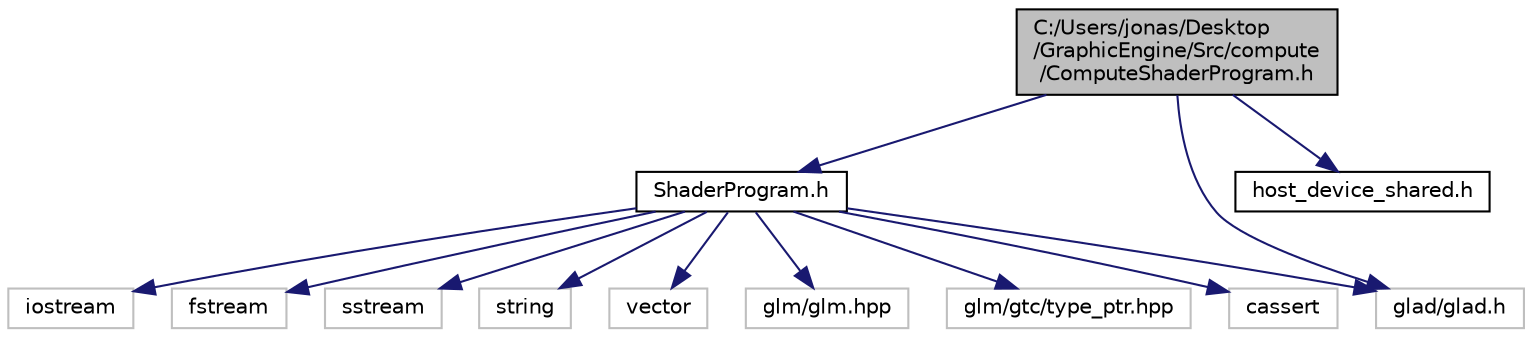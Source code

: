 digraph "C:/Users/jonas/Desktop/GraphicEngine/Src/compute/ComputeShaderProgram.h"
{
 // INTERACTIVE_SVG=YES
 // LATEX_PDF_SIZE
  bgcolor="transparent";
  edge [fontname="Helvetica",fontsize="10",labelfontname="Helvetica",labelfontsize="10"];
  node [fontname="Helvetica",fontsize="10",shape=record];
  Node1 [label="C:/Users/jonas/Desktop\l/GraphicEngine/Src/compute\l/ComputeShaderProgram.h",height=0.2,width=0.4,color="black", fillcolor="grey75", style="filled", fontcolor="black",tooltip=" "];
  Node1 -> Node2 [color="midnightblue",fontsize="10",style="solid"];
  Node2 [label="ShaderProgram.h",height=0.2,width=0.4,color="black",URL="$d0/dbe/_shader_program_8h.html",tooltip=" "];
  Node2 -> Node3 [color="midnightblue",fontsize="10",style="solid"];
  Node3 [label="iostream",height=0.2,width=0.4,color="grey75",tooltip=" "];
  Node2 -> Node4 [color="midnightblue",fontsize="10",style="solid"];
  Node4 [label="fstream",height=0.2,width=0.4,color="grey75",tooltip=" "];
  Node2 -> Node5 [color="midnightblue",fontsize="10",style="solid"];
  Node5 [label="sstream",height=0.2,width=0.4,color="grey75",tooltip=" "];
  Node2 -> Node6 [color="midnightblue",fontsize="10",style="solid"];
  Node6 [label="string",height=0.2,width=0.4,color="grey75",tooltip=" "];
  Node2 -> Node7 [color="midnightblue",fontsize="10",style="solid"];
  Node7 [label="vector",height=0.2,width=0.4,color="grey75",tooltip=" "];
  Node2 -> Node8 [color="midnightblue",fontsize="10",style="solid"];
  Node8 [label="glad/glad.h",height=0.2,width=0.4,color="grey75",tooltip=" "];
  Node2 -> Node9 [color="midnightblue",fontsize="10",style="solid"];
  Node9 [label="glm/glm.hpp",height=0.2,width=0.4,color="grey75",tooltip=" "];
  Node2 -> Node10 [color="midnightblue",fontsize="10",style="solid"];
  Node10 [label="glm/gtc/type_ptr.hpp",height=0.2,width=0.4,color="grey75",tooltip=" "];
  Node2 -> Node11 [color="midnightblue",fontsize="10",style="solid"];
  Node11 [label="cassert",height=0.2,width=0.4,color="grey75",tooltip=" "];
  Node1 -> Node12 [color="midnightblue",fontsize="10",style="solid"];
  Node12 [label="host_device_shared.h",height=0.2,width=0.4,color="black",URL="$d1/d7a/host__device__shared_8h.html",tooltip=" "];
  Node1 -> Node8 [color="midnightblue",fontsize="10",style="solid"];
}
